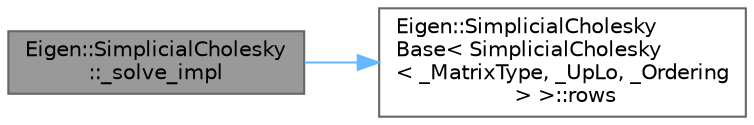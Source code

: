 digraph "Eigen::SimplicialCholesky::_solve_impl"
{
 // LATEX_PDF_SIZE
  bgcolor="transparent";
  edge [fontname=Helvetica,fontsize=10,labelfontname=Helvetica,labelfontsize=10];
  node [fontname=Helvetica,fontsize=10,shape=box,height=0.2,width=0.4];
  rankdir="LR";
  Node1 [id="Node000001",label="Eigen::SimplicialCholesky\l::_solve_impl",height=0.2,width=0.4,color="gray40", fillcolor="grey60", style="filled", fontcolor="black",tooltip=" "];
  Node1 -> Node2 [id="edge1_Node000001_Node000002",color="steelblue1",style="solid",tooltip=" "];
  Node2 [id="Node000002",label="Eigen::SimplicialCholesky\lBase\< SimplicialCholesky\l\< _MatrixType, _UpLo, _Ordering\l \> \>::rows",height=0.2,width=0.4,color="grey40", fillcolor="white", style="filled",URL="$class_eigen_1_1_simplicial_cholesky_base.html#aafce8db4ee2d23ecf8888260d7c8b187",tooltip=" "];
}
